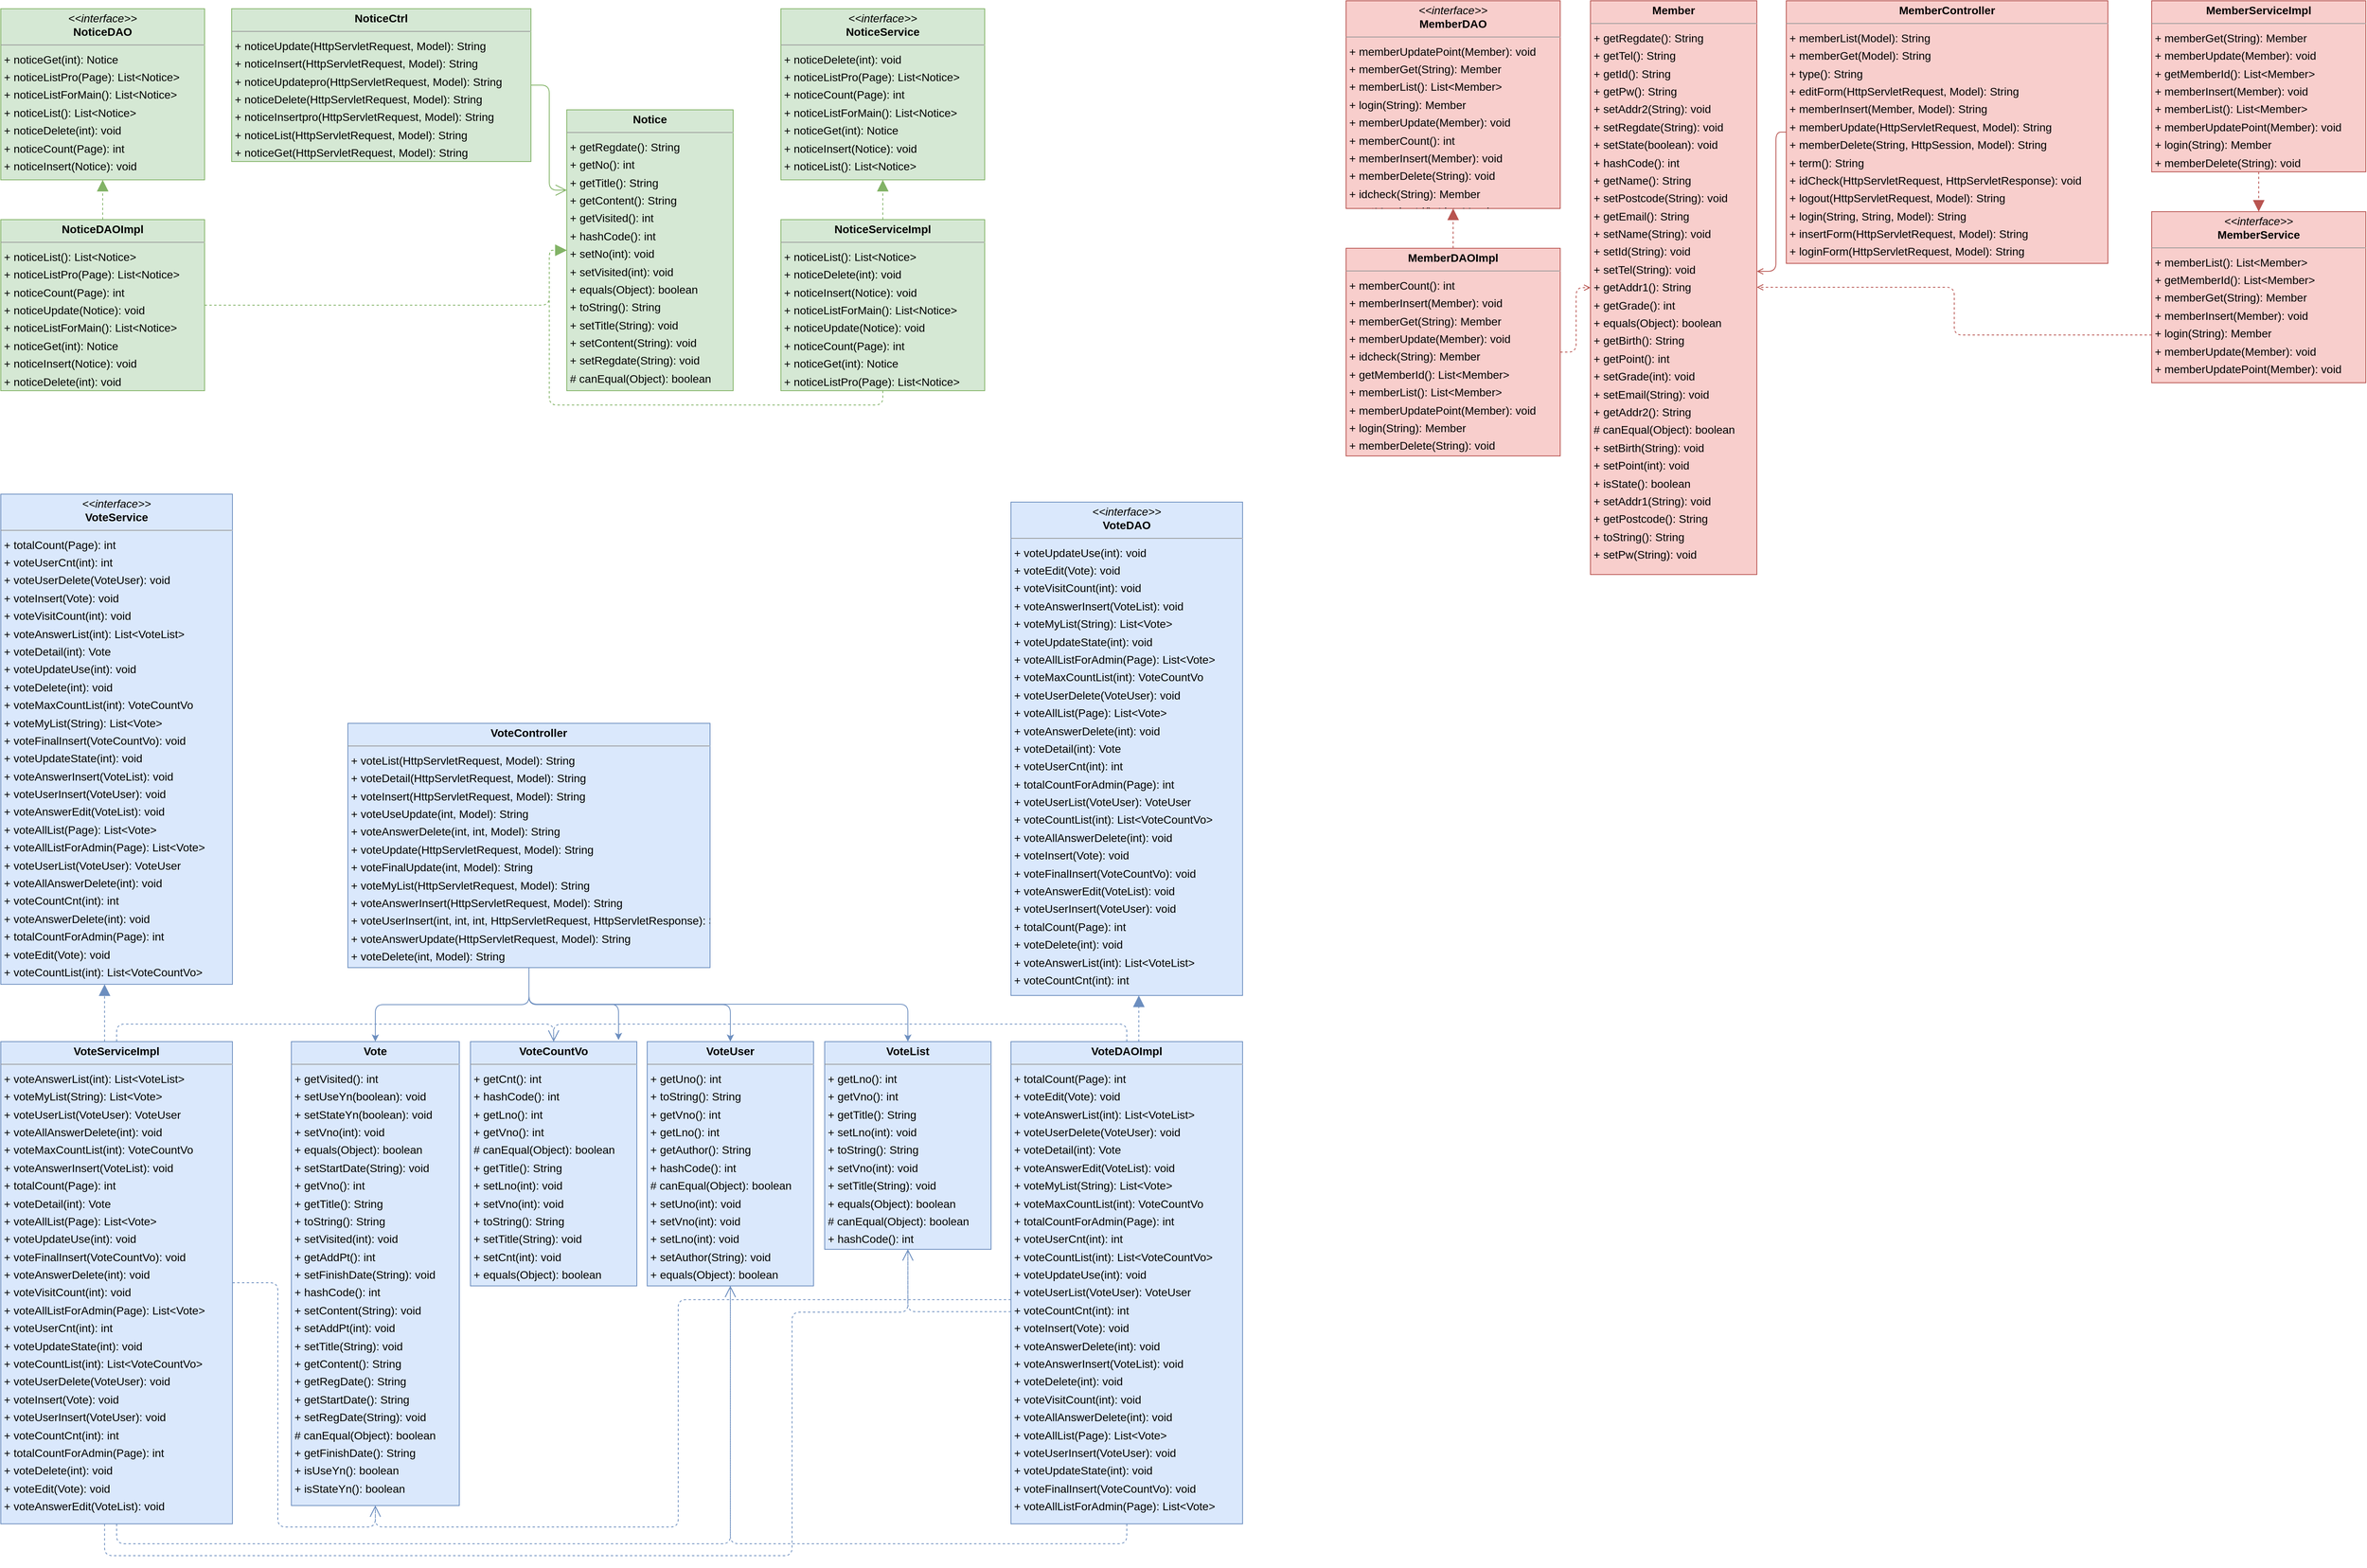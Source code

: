 <mxfile version="21.8.0" type="device">
  <diagram id="FxvBT6US9hTsrmbxhvwM" name="페이지-1">
    <mxGraphModel dx="5585" dy="3155" grid="1" gridSize="10" guides="1" tooltips="1" connect="1" arrows="1" fold="1" page="0" pageScale="1" pageWidth="827" pageHeight="1169" background="none" math="0" shadow="0">
      <root>
        <mxCell id="0" />
        <mxCell id="1" parent="0" />
        <mxCell id="node0" value="&lt;p style=&quot;margin:0px;margin-top:4px;text-align:center;&quot;&gt;&lt;b&gt;Notice&lt;/b&gt;&lt;/p&gt;&lt;hr size=&quot;1&quot;/&gt;&lt;p style=&quot;margin:0 0 0 4px;line-height:1.6;&quot;&gt;+ getRegdate(): String&lt;br/&gt;+ getNo(): int&lt;br/&gt;+ getTitle(): String&lt;br/&gt;+ getContent(): String&lt;br/&gt;+ getVisited(): int&lt;br/&gt;+ hashCode(): int&lt;br/&gt;+ setNo(int): void&lt;br/&gt;+ setVisited(int): void&lt;br/&gt;+ equals(Object): boolean&lt;br/&gt;+ toString(): String&lt;br/&gt;+ setTitle(String): void&lt;br/&gt;+ setContent(String): void&lt;br/&gt;+ setRegdate(String): void&lt;br/&gt;# canEqual(Object): boolean&lt;/p&gt;" style="verticalAlign=top;align=left;overflow=fill;fontSize=14;fontFamily=Helvetica;html=1;rounded=0;shadow=0;comic=0;labelBackgroundColor=none;strokeWidth=1;fillColor=#d5e8d4;strokeColor=#82b366;" parent="1" vertex="1">
          <mxGeometry x="-1279" y="-963" width="209" height="353" as="geometry" />
        </mxCell>
        <mxCell id="node5" value="&lt;p style=&quot;margin:0px;margin-top:4px;text-align:center;&quot;&gt;&lt;b&gt;NoticeCtrl&lt;/b&gt;&lt;/p&gt;&lt;hr size=&quot;1&quot;/&gt;&lt;p style=&quot;margin:0 0 0 4px;line-height:1.6;&quot;&gt;+ noticeUpdate(HttpServletRequest, Model): String&lt;br/&gt;+ noticeInsert(HttpServletRequest, Model): String&lt;br/&gt;+ noticeUpdatepro(HttpServletRequest, Model): String&lt;br/&gt;+ noticeDelete(HttpServletRequest, Model): String&lt;br/&gt;+ noticeInsertpro(HttpServletRequest, Model): String&lt;br/&gt;+ noticeList(HttpServletRequest, Model): String&lt;br/&gt;+ noticeGet(HttpServletRequest, Model): String&lt;/p&gt;" style="verticalAlign=top;align=left;overflow=fill;fontSize=14;fontFamily=Helvetica;html=1;rounded=0;shadow=0;comic=0;labelBackgroundColor=none;strokeWidth=1;fillColor=#d5e8d4;strokeColor=#82b366;" parent="1" vertex="1">
          <mxGeometry x="-1700" y="-1090" width="376" height="192" as="geometry" />
        </mxCell>
        <mxCell id="node2" value="&lt;p style=&quot;margin:0px;margin-top:4px;text-align:center;&quot;&gt;&lt;i&gt;&amp;lt;&amp;lt;interface&amp;gt;&amp;gt;&lt;/i&gt;&lt;br/&gt;&lt;b&gt;NoticeDAO&lt;/b&gt;&lt;/p&gt;&lt;hr size=&quot;1&quot;/&gt;&lt;p style=&quot;margin:0 0 0 4px;line-height:1.6;&quot;&gt;+ noticeGet(int): Notice&lt;br/&gt;+ noticeListPro(Page): List&amp;lt;Notice&amp;gt;&lt;br/&gt;+ noticeListForMain(): List&amp;lt;Notice&amp;gt;&lt;br/&gt;+ noticeList(): List&amp;lt;Notice&amp;gt;&lt;br/&gt;+ noticeDelete(int): void&lt;br/&gt;+ noticeCount(Page): int&lt;br/&gt;+ noticeInsert(Notice): void&lt;br/&gt;+ noticeUpdate(Notice): void&lt;/p&gt;" style="verticalAlign=top;align=left;overflow=fill;fontSize=14;fontFamily=Helvetica;html=1;rounded=0;shadow=0;comic=0;labelBackgroundColor=none;strokeWidth=1;fillColor=#d5e8d4;strokeColor=#82b366;" parent="1" vertex="1">
          <mxGeometry x="-1990" y="-1090" width="256" height="215" as="geometry" />
        </mxCell>
        <mxCell id="node1" value="&lt;p style=&quot;margin:0px;margin-top:4px;text-align:center;&quot;&gt;&lt;b&gt;NoticeDAOImpl&lt;/b&gt;&lt;/p&gt;&lt;hr size=&quot;1&quot;/&gt;&lt;p style=&quot;margin:0 0 0 4px;line-height:1.6;&quot;&gt;+ noticeList(): List&amp;lt;Notice&amp;gt;&lt;br/&gt;+ noticeListPro(Page): List&amp;lt;Notice&amp;gt;&lt;br/&gt;+ noticeCount(Page): int&lt;br/&gt;+ noticeUpdate(Notice): void&lt;br/&gt;+ noticeListForMain(): List&amp;lt;Notice&amp;gt;&lt;br/&gt;+ noticeGet(int): Notice&lt;br/&gt;+ noticeInsert(Notice): void&lt;br/&gt;+ noticeDelete(int): void&lt;/p&gt;" style="verticalAlign=top;align=left;overflow=fill;fontSize=14;fontFamily=Helvetica;html=1;rounded=0;shadow=0;comic=0;labelBackgroundColor=none;strokeWidth=1;fillColor=#d5e8d4;strokeColor=#82b366;" parent="1" vertex="1">
          <mxGeometry x="-1990" y="-825" width="256" height="215" as="geometry" />
        </mxCell>
        <mxCell id="node4" value="&lt;p style=&quot;margin:0px;margin-top:4px;text-align:center;&quot;&gt;&lt;i&gt;&amp;lt;&amp;lt;interface&amp;gt;&amp;gt;&lt;/i&gt;&lt;br/&gt;&lt;b&gt;NoticeService&lt;/b&gt;&lt;/p&gt;&lt;hr size=&quot;1&quot;/&gt;&lt;p style=&quot;margin:0 0 0 4px;line-height:1.6;&quot;&gt;+ noticeDelete(int): void&lt;br/&gt;+ noticeListPro(Page): List&amp;lt;Notice&amp;gt;&lt;br/&gt;+ noticeCount(Page): int&lt;br/&gt;+ noticeListForMain(): List&amp;lt;Notice&amp;gt;&lt;br/&gt;+ noticeGet(int): Notice&lt;br/&gt;+ noticeInsert(Notice): void&lt;br/&gt;+ noticeList(): List&amp;lt;Notice&amp;gt;&lt;br/&gt;+ noticeUpdate(Notice): void&lt;/p&gt;" style="verticalAlign=top;align=left;overflow=fill;fontSize=14;fontFamily=Helvetica;html=1;rounded=0;shadow=0;comic=0;labelBackgroundColor=none;strokeWidth=1;fillColor=#d5e8d4;strokeColor=#82b366;" parent="1" vertex="1">
          <mxGeometry x="-1010" y="-1090" width="256" height="215" as="geometry" />
        </mxCell>
        <mxCell id="node3" value="&lt;p style=&quot;margin:0px;margin-top:4px;text-align:center;&quot;&gt;&lt;b&gt;NoticeServiceImpl&lt;/b&gt;&lt;/p&gt;&lt;hr size=&quot;1&quot;/&gt;&lt;p style=&quot;margin:0 0 0 4px;line-height:1.6;&quot;&gt;+ noticeList(): List&amp;lt;Notice&amp;gt;&lt;br/&gt;+ noticeDelete(int): void&lt;br/&gt;+ noticeInsert(Notice): void&lt;br/&gt;+ noticeListForMain(): List&amp;lt;Notice&amp;gt;&lt;br/&gt;+ noticeUpdate(Notice): void&lt;br/&gt;+ noticeCount(Page): int&lt;br/&gt;+ noticeGet(int): Notice&lt;br/&gt;+ noticeListPro(Page): List&amp;lt;Notice&amp;gt;&lt;/p&gt;" style="verticalAlign=top;align=left;overflow=fill;fontSize=14;fontFamily=Helvetica;html=1;rounded=0;shadow=0;comic=0;labelBackgroundColor=none;strokeWidth=1;fillColor=#d5e8d4;strokeColor=#82b366;" parent="1" vertex="1">
          <mxGeometry x="-1010" y="-825" width="256" height="215" as="geometry" />
        </mxCell>
        <mxCell id="edge4" value="" style="html=1;rounded=1;edgeStyle=orthogonalEdgeStyle;startArrow=none;endArrow=open;endSize=12;strokeColor=#82b366;exitX=1.000;exitY=0.500;exitDx=0;exitDy=0;endFill=0;fillColor=#d5e8d4;" parent="1" source="node5" target="node0" edge="1">
          <mxGeometry width="50" height="50" relative="1" as="geometry">
            <Array as="points">
              <mxPoint x="-1301" y="-994" />
              <mxPoint x="-1301" y="-862" />
            </Array>
          </mxGeometry>
        </mxCell>
        <mxCell id="edge2" value="" style="html=1;rounded=1;edgeStyle=orthogonalEdgeStyle;dashed=1;startArrow=none;endArrow=block;endSize=12;strokeColor=#82b366;exitX=1.000;exitY=0.500;exitDx=0;exitDy=0;entryX=0.000;entryY=0.500;entryDx=0;entryDy=0;fillColor=#d5e8d4;" parent="1" source="node1" target="node0" edge="1">
          <mxGeometry width="50" height="50" relative="1" as="geometry">
            <Array as="points">
              <mxPoint x="-1301" y="-717" />
              <mxPoint x="-1301" y="-786" />
            </Array>
          </mxGeometry>
        </mxCell>
        <mxCell id="edge0" value="" style="html=1;rounded=1;edgeStyle=orthogonalEdgeStyle;dashed=1;startArrow=none;endArrow=block;endSize=12;strokeColor=#82b366;exitX=0.500;exitY=0.000;exitDx=0;exitDy=0;entryX=0.500;entryY=1.000;entryDx=0;entryDy=0;fillColor=#d5e8d4;" parent="1" source="node1" target="node2" edge="1">
          <mxGeometry width="50" height="50" relative="1" as="geometry">
            <Array as="points" />
          </mxGeometry>
        </mxCell>
        <mxCell id="edge3" value="" style="html=1;rounded=1;edgeStyle=orthogonalEdgeStyle;dashed=1;startArrow=none;endArrow=block;endSize=12;strokeColor=#82b366;exitX=0.500;exitY=1.000;exitDx=0;exitDy=0;entryX=0.000;entryY=0.500;entryDx=0;entryDy=0;fillColor=#d5e8d4;" parent="1" source="node3" target="node0" edge="1">
          <mxGeometry width="50" height="50" relative="1" as="geometry">
            <Array as="points">
              <mxPoint x="-882" y="-592" />
              <mxPoint x="-1301" y="-592" />
              <mxPoint x="-1301" y="-786" />
            </Array>
          </mxGeometry>
        </mxCell>
        <mxCell id="edge1" value="" style="html=1;rounded=1;edgeStyle=orthogonalEdgeStyle;dashed=1;startArrow=none;endArrow=block;endSize=12;strokeColor=#82b366;exitX=0.500;exitY=0.000;exitDx=0;exitDy=0;entryX=0.500;entryY=1.000;entryDx=0;entryDy=0;fillColor=#d5e8d4;" parent="1" source="node3" target="node4" edge="1">
          <mxGeometry width="50" height="50" relative="1" as="geometry">
            <Array as="points" />
          </mxGeometry>
        </mxCell>
        <mxCell id="oyYEWW1cMjYgj1d-RSy1-1" value="&lt;p style=&quot;margin:0px;margin-top:4px;text-align:center;&quot;&gt;&lt;b&gt;Vote&lt;/b&gt;&lt;/p&gt;&lt;hr size=&quot;1&quot;/&gt;&lt;p style=&quot;margin:0 0 0 4px;line-height:1.6;&quot;&gt;+ getVisited(): int&lt;br/&gt;+ setUseYn(boolean): void&lt;br/&gt;+ setStateYn(boolean): void&lt;br/&gt;+ setVno(int): void&lt;br/&gt;+ equals(Object): boolean&lt;br/&gt;+ setStartDate(String): void&lt;br/&gt;+ getVno(): int&lt;br/&gt;+ getTitle(): String&lt;br/&gt;+ toString(): String&lt;br/&gt;+ setVisited(int): void&lt;br/&gt;+ getAddPt(): int&lt;br/&gt;+ setFinishDate(String): void&lt;br/&gt;+ hashCode(): int&lt;br/&gt;+ setContent(String): void&lt;br/&gt;+ setAddPt(int): void&lt;br/&gt;+ setTitle(String): void&lt;br/&gt;+ getContent(): String&lt;br/&gt;+ getRegDate(): String&lt;br/&gt;+ getStartDate(): String&lt;br/&gt;+ setRegDate(String): void&lt;br/&gt;# canEqual(Object): boolean&lt;br/&gt;+ getFinishDate(): String&lt;br/&gt;+ isUseYn(): boolean&lt;br/&gt;+ isStateYn(): boolean&lt;/p&gt;" style="verticalAlign=top;align=left;overflow=fill;fontSize=14;fontFamily=Helvetica;html=1;rounded=0;shadow=0;comic=0;labelBackgroundColor=none;strokeWidth=1;fillColor=#dae8fc;strokeColor=#6c8ebf;" vertex="1" parent="1">
          <mxGeometry x="-1625" y="208" width="211" height="583" as="geometry" />
        </mxCell>
        <mxCell id="oyYEWW1cMjYgj1d-RSy1-2" style="edgeStyle=orthogonalEdgeStyle;rounded=1;orthogonalLoop=1;jettySize=auto;html=1;exitX=0.5;exitY=1;exitDx=0;exitDy=0;entryX=0.5;entryY=0;entryDx=0;entryDy=0;fillColor=#dae8fc;strokeColor=#6c8ebf;" edge="1" parent="1" source="oyYEWW1cMjYgj1d-RSy1-5" target="oyYEWW1cMjYgj1d-RSy1-1">
          <mxGeometry relative="1" as="geometry" />
        </mxCell>
        <mxCell id="oyYEWW1cMjYgj1d-RSy1-3" style="edgeStyle=orthogonalEdgeStyle;rounded=1;orthogonalLoop=1;jettySize=auto;html=1;exitX=0.5;exitY=1;exitDx=0;exitDy=0;entryX=0.5;entryY=0;entryDx=0;entryDy=0;fillColor=#dae8fc;strokeColor=#6c8ebf;" edge="1" parent="1" source="oyYEWW1cMjYgj1d-RSy1-5" target="oyYEWW1cMjYgj1d-RSy1-12">
          <mxGeometry relative="1" as="geometry" />
        </mxCell>
        <mxCell id="oyYEWW1cMjYgj1d-RSy1-4" style="edgeStyle=orthogonalEdgeStyle;rounded=1;orthogonalLoop=1;jettySize=auto;html=1;exitX=0.5;exitY=1;exitDx=0;exitDy=0;entryX=0.5;entryY=0;entryDx=0;entryDy=0;fillColor=#dae8fc;strokeColor=#6c8ebf;" edge="1" parent="1" source="oyYEWW1cMjYgj1d-RSy1-5" target="oyYEWW1cMjYgj1d-RSy1-9">
          <mxGeometry relative="1" as="geometry">
            <Array as="points">
              <mxPoint x="-1327" y="161" />
              <mxPoint x="-851" y="161" />
            </Array>
          </mxGeometry>
        </mxCell>
        <mxCell id="oyYEWW1cMjYgj1d-RSy1-5" value="&lt;p style=&quot;margin:0px;margin-top:4px;text-align:center;&quot;&gt;&lt;b&gt;VoteController&lt;/b&gt;&lt;/p&gt;&lt;hr size=&quot;1&quot;/&gt;&lt;p style=&quot;margin:0 0 0 4px;line-height:1.6;&quot;&gt;+ voteList(HttpServletRequest, Model): String&lt;br/&gt;+ voteDetail(HttpServletRequest, Model): String&lt;br/&gt;+ voteInsert(HttpServletRequest, Model): String&lt;br/&gt;+ voteUseUpdate(int, Model): String&lt;br/&gt;+ voteAnswerDelete(int, int, Model): String&lt;br/&gt;+ voteUpdate(HttpServletRequest, Model): String&lt;br/&gt;+ voteFinalUpdate(int, Model): String&lt;br/&gt;+ voteMyList(HttpServletRequest, Model): String&lt;br/&gt;+ voteAnswerInsert(HttpServletRequest, Model): String&lt;br/&gt;+ voteUserInsert(int, int, int, HttpServletRequest, HttpServletResponse): String&lt;br/&gt;+ voteAnswerUpdate(HttpServletRequest, Model): String&lt;br/&gt;+ voteDelete(int, Model): String&lt;/p&gt;" style="verticalAlign=top;align=left;overflow=fill;fontSize=14;fontFamily=Helvetica;html=1;rounded=0;shadow=0;comic=0;labelBackgroundColor=none;strokeWidth=1;fillColor=#dae8fc;strokeColor=#6c8ebf;" vertex="1" parent="1">
          <mxGeometry x="-1554" y="-192" width="455" height="307" as="geometry" />
        </mxCell>
        <mxCell id="oyYEWW1cMjYgj1d-RSy1-6" value="&lt;p style=&quot;margin:0px;margin-top:4px;text-align:center;&quot;&gt;&lt;b&gt;VoteCountVo&lt;/b&gt;&lt;/p&gt;&lt;hr size=&quot;1&quot;/&gt;&lt;p style=&quot;margin:0 0 0 4px;line-height:1.6;&quot;&gt;+ getCnt(): int&lt;br/&gt;+ hashCode(): int&lt;br/&gt;+ getLno(): int&lt;br/&gt;+ getVno(): int&lt;br/&gt;# canEqual(Object): boolean&lt;br/&gt;+ getTitle(): String&lt;br/&gt;+ setLno(int): void&lt;br/&gt;+ setVno(int): void&lt;br/&gt;+ toString(): String&lt;br/&gt;+ setTitle(String): void&lt;br/&gt;+ setCnt(int): void&lt;br/&gt;+ equals(Object): boolean&lt;/p&gt;" style="verticalAlign=top;align=left;overflow=fill;fontSize=14;fontFamily=Helvetica;html=1;rounded=0;shadow=0;comic=0;labelBackgroundColor=none;strokeWidth=1;fillColor=#dae8fc;strokeColor=#6c8ebf;" vertex="1" parent="1">
          <mxGeometry x="-1400" y="208" width="209" height="307" as="geometry" />
        </mxCell>
        <mxCell id="oyYEWW1cMjYgj1d-RSy1-7" value="&lt;p style=&quot;margin:0px;margin-top:4px;text-align:center;&quot;&gt;&lt;i&gt;&amp;lt;&amp;lt;interface&amp;gt;&amp;gt;&lt;/i&gt;&lt;br/&gt;&lt;b&gt;VoteDAO&lt;/b&gt;&lt;/p&gt;&lt;hr size=&quot;1&quot;/&gt;&lt;p style=&quot;margin:0 0 0 4px;line-height:1.6;&quot;&gt;+ voteUpdateUse(int): void&lt;br/&gt;+ voteEdit(Vote): void&lt;br/&gt;+ voteVisitCount(int): void&lt;br/&gt;+ voteAnswerInsert(VoteList): void&lt;br/&gt;+ voteMyList(String): List&amp;lt;Vote&amp;gt;&lt;br/&gt;+ voteUpdateState(int): void&lt;br/&gt;+ voteAllListForAdmin(Page): List&amp;lt;Vote&amp;gt;&lt;br/&gt;+ voteMaxCountList(int): VoteCountVo&lt;br/&gt;+ voteUserDelete(VoteUser): void&lt;br/&gt;+ voteAllList(Page): List&amp;lt;Vote&amp;gt;&lt;br/&gt;+ voteAnswerDelete(int): void&lt;br/&gt;+ voteDetail(int): Vote&lt;br/&gt;+ voteUserCnt(int): int&lt;br/&gt;+ totalCountForAdmin(Page): int&lt;br/&gt;+ voteUserList(VoteUser): VoteUser&lt;br/&gt;+ voteCountList(int): List&amp;lt;VoteCountVo&amp;gt;&lt;br/&gt;+ voteAllAnswerDelete(int): void&lt;br/&gt;+ voteInsert(Vote): void&lt;br/&gt;+ voteFinalInsert(VoteCountVo): void&lt;br/&gt;+ voteAnswerEdit(VoteList): void&lt;br/&gt;+ voteUserInsert(VoteUser): void&lt;br/&gt;+ totalCount(Page): int&lt;br/&gt;+ voteDelete(int): void&lt;br/&gt;+ voteAnswerList(int): List&amp;lt;VoteList&amp;gt;&lt;br/&gt;+ voteCountCnt(int): int&lt;/p&gt;" style="verticalAlign=top;align=left;overflow=fill;fontSize=14;fontFamily=Helvetica;html=1;rounded=0;shadow=0;comic=0;labelBackgroundColor=none;strokeWidth=1;fillColor=#dae8fc;strokeColor=#6c8ebf;" vertex="1" parent="1">
          <mxGeometry x="-721" y="-470" width="291" height="620" as="geometry" />
        </mxCell>
        <mxCell id="oyYEWW1cMjYgj1d-RSy1-8" value="&lt;p style=&quot;margin:0px;margin-top:4px;text-align:center;&quot;&gt;&lt;b&gt;VoteDAOImpl&lt;/b&gt;&lt;/p&gt;&lt;hr size=&quot;1&quot;/&gt;&lt;p style=&quot;margin:0 0 0 4px;line-height:1.6;&quot;&gt;+ totalCount(Page): int&lt;br/&gt;+ voteEdit(Vote): void&lt;br/&gt;+ voteAnswerList(int): List&amp;lt;VoteList&amp;gt;&lt;br/&gt;+ voteUserDelete(VoteUser): void&lt;br/&gt;+ voteDetail(int): Vote&lt;br/&gt;+ voteAnswerEdit(VoteList): void&lt;br/&gt;+ voteMyList(String): List&amp;lt;Vote&amp;gt;&lt;br/&gt;+ voteMaxCountList(int): VoteCountVo&lt;br/&gt;+ totalCountForAdmin(Page): int&lt;br/&gt;+ voteUserCnt(int): int&lt;br/&gt;+ voteCountList(int): List&amp;lt;VoteCountVo&amp;gt;&lt;br/&gt;+ voteUpdateUse(int): void&lt;br/&gt;+ voteUserList(VoteUser): VoteUser&lt;br/&gt;+ voteCountCnt(int): int&lt;br/&gt;+ voteInsert(Vote): void&lt;br/&gt;+ voteAnswerDelete(int): void&lt;br/&gt;+ voteAnswerInsert(VoteList): void&lt;br/&gt;+ voteDelete(int): void&lt;br/&gt;+ voteVisitCount(int): void&lt;br/&gt;+ voteAllAnswerDelete(int): void&lt;br/&gt;+ voteAllList(Page): List&amp;lt;Vote&amp;gt;&lt;br/&gt;+ voteUserInsert(VoteUser): void&lt;br/&gt;+ voteUpdateState(int): void&lt;br/&gt;+ voteFinalInsert(VoteCountVo): void&lt;br/&gt;+ voteAllListForAdmin(Page): List&amp;lt;Vote&amp;gt;&lt;/p&gt;" style="verticalAlign=top;align=left;overflow=fill;fontSize=14;fontFamily=Helvetica;html=1;rounded=0;shadow=0;comic=0;labelBackgroundColor=none;strokeWidth=1;fillColor=#dae8fc;strokeColor=#6c8ebf;" vertex="1" parent="1">
          <mxGeometry x="-721" y="208" width="291" height="606" as="geometry" />
        </mxCell>
        <mxCell id="oyYEWW1cMjYgj1d-RSy1-9" value="&lt;p style=&quot;margin:0px;margin-top:4px;text-align:center;&quot;&gt;&lt;b&gt;VoteList&lt;/b&gt;&lt;/p&gt;&lt;hr size=&quot;1&quot;/&gt;&lt;p style=&quot;margin:0 0 0 4px;line-height:1.6;&quot;&gt;+ getLno(): int&lt;br/&gt;+ getVno(): int&lt;br/&gt;+ getTitle(): String&lt;br/&gt;+ setLno(int): void&lt;br/&gt;+ toString(): String&lt;br/&gt;+ setVno(int): void&lt;br/&gt;+ setTitle(String): void&lt;br/&gt;+ equals(Object): boolean&lt;br/&gt;# canEqual(Object): boolean&lt;br/&gt;+ hashCode(): int&lt;/p&gt;" style="verticalAlign=top;align=left;overflow=fill;fontSize=14;fontFamily=Helvetica;html=1;rounded=0;shadow=0;comic=0;labelBackgroundColor=none;strokeWidth=1;fillColor=#dae8fc;strokeColor=#6c8ebf;" vertex="1" parent="1">
          <mxGeometry x="-955" y="208" width="209" height="261" as="geometry" />
        </mxCell>
        <mxCell id="oyYEWW1cMjYgj1d-RSy1-10" value="&lt;p style=&quot;margin:0px;margin-top:4px;text-align:center;&quot;&gt;&lt;i&gt;&amp;lt;&amp;lt;interface&amp;gt;&amp;gt;&lt;/i&gt;&lt;br/&gt;&lt;b&gt;VoteService&lt;/b&gt;&lt;/p&gt;&lt;hr size=&quot;1&quot;/&gt;&lt;p style=&quot;margin:0 0 0 4px;line-height:1.6;&quot;&gt;+ totalCount(Page): int&lt;br/&gt;+ voteUserCnt(int): int&lt;br/&gt;+ voteUserDelete(VoteUser): void&lt;br/&gt;+ voteInsert(Vote): void&lt;br/&gt;+ voteVisitCount(int): void&lt;br/&gt;+ voteAnswerList(int): List&amp;lt;VoteList&amp;gt;&lt;br/&gt;+ voteDetail(int): Vote&lt;br/&gt;+ voteUpdateUse(int): void&lt;br/&gt;+ voteDelete(int): void&lt;br/&gt;+ voteMaxCountList(int): VoteCountVo&lt;br/&gt;+ voteMyList(String): List&amp;lt;Vote&amp;gt;&lt;br/&gt;+ voteFinalInsert(VoteCountVo): void&lt;br/&gt;+ voteUpdateState(int): void&lt;br/&gt;+ voteAnswerInsert(VoteList): void&lt;br/&gt;+ voteUserInsert(VoteUser): void&lt;br/&gt;+ voteAnswerEdit(VoteList): void&lt;br/&gt;+ voteAllList(Page): List&amp;lt;Vote&amp;gt;&lt;br/&gt;+ voteAllListForAdmin(Page): List&amp;lt;Vote&amp;gt;&lt;br/&gt;+ voteUserList(VoteUser): VoteUser&lt;br/&gt;+ voteAllAnswerDelete(int): void&lt;br/&gt;+ voteCountCnt(int): int&lt;br/&gt;+ voteAnswerDelete(int): void&lt;br/&gt;+ totalCountForAdmin(Page): int&lt;br/&gt;+ voteEdit(Vote): void&lt;br/&gt;+ voteCountList(int): List&amp;lt;VoteCountVo&amp;gt;&lt;/p&gt;" style="verticalAlign=top;align=left;overflow=fill;fontSize=14;fontFamily=Helvetica;html=1;rounded=0;shadow=0;comic=0;labelBackgroundColor=none;strokeWidth=1;fillColor=#dae8fc;strokeColor=#6c8ebf;" vertex="1" parent="1">
          <mxGeometry x="-1990" y="-480" width="291" height="616" as="geometry" />
        </mxCell>
        <mxCell id="oyYEWW1cMjYgj1d-RSy1-11" value="&lt;p style=&quot;margin:0px;margin-top:4px;text-align:center;&quot;&gt;&lt;b&gt;VoteServiceImpl&lt;/b&gt;&lt;/p&gt;&lt;hr size=&quot;1&quot;/&gt;&lt;p style=&quot;margin:0 0 0 4px;line-height:1.6;&quot;&gt;+ voteAnswerList(int): List&amp;lt;VoteList&amp;gt;&lt;br/&gt;+ voteMyList(String): List&amp;lt;Vote&amp;gt;&lt;br/&gt;+ voteUserList(VoteUser): VoteUser&lt;br/&gt;+ voteAllAnswerDelete(int): void&lt;br/&gt;+ voteMaxCountList(int): VoteCountVo&lt;br/&gt;+ voteAnswerInsert(VoteList): void&lt;br/&gt;+ totalCount(Page): int&lt;br/&gt;+ voteDetail(int): Vote&lt;br/&gt;+ voteAllList(Page): List&amp;lt;Vote&amp;gt;&lt;br/&gt;+ voteUpdateUse(int): void&lt;br/&gt;+ voteFinalInsert(VoteCountVo): void&lt;br/&gt;+ voteAnswerDelete(int): void&lt;br/&gt;+ voteVisitCount(int): void&lt;br/&gt;+ voteAllListForAdmin(Page): List&amp;lt;Vote&amp;gt;&lt;br/&gt;+ voteUserCnt(int): int&lt;br/&gt;+ voteUpdateState(int): void&lt;br/&gt;+ voteCountList(int): List&amp;lt;VoteCountVo&amp;gt;&lt;br/&gt;+ voteUserDelete(VoteUser): void&lt;br/&gt;+ voteInsert(Vote): void&lt;br/&gt;+ voteUserInsert(VoteUser): void&lt;br/&gt;+ voteCountCnt(int): int&lt;br/&gt;+ totalCountForAdmin(Page): int&lt;br/&gt;+ voteDelete(int): void&lt;br/&gt;+ voteEdit(Vote): void&lt;br/&gt;+ voteAnswerEdit(VoteList): void&lt;/p&gt;" style="verticalAlign=top;align=left;overflow=fill;fontSize=14;fontFamily=Helvetica;html=1;rounded=0;shadow=0;comic=0;labelBackgroundColor=none;strokeWidth=1;fillColor=#dae8fc;strokeColor=#6c8ebf;" vertex="1" parent="1">
          <mxGeometry x="-1990" y="208" width="291" height="606" as="geometry" />
        </mxCell>
        <mxCell id="oyYEWW1cMjYgj1d-RSy1-12" value="&lt;p style=&quot;margin:0px;margin-top:4px;text-align:center;&quot;&gt;&lt;b&gt;VoteUser&lt;/b&gt;&lt;/p&gt;&lt;hr size=&quot;1&quot;/&gt;&lt;p style=&quot;margin:0 0 0 4px;line-height:1.6;&quot;&gt;+ getUno(): int&lt;br/&gt;+ toString(): String&lt;br/&gt;+ getVno(): int&lt;br/&gt;+ getLno(): int&lt;br/&gt;+ getAuthor(): String&lt;br/&gt;+ hashCode(): int&lt;br/&gt;# canEqual(Object): boolean&lt;br/&gt;+ setUno(int): void&lt;br/&gt;+ setVno(int): void&lt;br/&gt;+ setLno(int): void&lt;br/&gt;+ setAuthor(String): void&lt;br/&gt;+ equals(Object): boolean&lt;/p&gt;" style="verticalAlign=top;align=left;overflow=fill;fontSize=14;fontFamily=Helvetica;html=1;rounded=0;shadow=0;comic=0;labelBackgroundColor=none;strokeWidth=1;fillColor=#dae8fc;strokeColor=#6c8ebf;" vertex="1" parent="1">
          <mxGeometry x="-1178" y="208" width="209" height="307" as="geometry" />
        </mxCell>
        <mxCell id="oyYEWW1cMjYgj1d-RSy1-13" value="" style="html=1;rounded=1;edgeStyle=orthogonalEdgeStyle;dashed=1;startArrow=none;endArrow=open;endSize=12;strokeColor=#6c8ebf;exitX=0.000;exitY=0.535;exitDx=0;exitDy=0;entryX=0.500;entryY=1.000;entryDx=0;entryDy=0;endFill=0;fillColor=#dae8fc;" edge="1" parent="1" source="oyYEWW1cMjYgj1d-RSy1-8" target="oyYEWW1cMjYgj1d-RSy1-1">
          <mxGeometry width="50" height="50" relative="1" as="geometry">
            <Array as="points">
              <mxPoint x="-1139" y="533" />
              <mxPoint x="-1139" y="818" />
              <mxPoint x="-1519" y="818" />
            </Array>
          </mxGeometry>
        </mxCell>
        <mxCell id="oyYEWW1cMjYgj1d-RSy1-14" value="" style="html=1;rounded=1;edgeStyle=orthogonalEdgeStyle;dashed=1;startArrow=none;endArrow=open;endSize=12;strokeColor=#6c8ebf;exitX=0.500;exitY=0.000;exitDx=0;exitDy=0;entryX=0.500;entryY=0.000;entryDx=0;entryDy=0;endFill=0;fillColor=#dae8fc;" edge="1" parent="1" source="oyYEWW1cMjYgj1d-RSy1-8" target="oyYEWW1cMjYgj1d-RSy1-6">
          <mxGeometry width="50" height="50" relative="1" as="geometry">
            <Array as="points">
              <mxPoint x="-575" y="186" />
              <mxPoint x="-1295" y="186" />
            </Array>
          </mxGeometry>
        </mxCell>
        <mxCell id="oyYEWW1cMjYgj1d-RSy1-15" value="" style="html=1;rounded=1;edgeStyle=orthogonalEdgeStyle;dashed=1;startArrow=none;endArrow=block;endSize=12;strokeColor=#6c8ebf;exitX=0.552;exitY=0.000;exitDx=0;exitDy=0;entryX=0.552;entryY=1.000;entryDx=0;entryDy=0;fillColor=#dae8fc;" edge="1" parent="1" source="oyYEWW1cMjYgj1d-RSy1-8" target="oyYEWW1cMjYgj1d-RSy1-7">
          <mxGeometry width="50" height="50" relative="1" as="geometry">
            <Array as="points" />
          </mxGeometry>
        </mxCell>
        <mxCell id="oyYEWW1cMjYgj1d-RSy1-16" value="" style="html=1;rounded=1;edgeStyle=orthogonalEdgeStyle;dashed=1;startArrow=none;endArrow=open;endSize=12;strokeColor=#6c8ebf;exitX=0.000;exitY=0.560;exitDx=0;exitDy=0;entryX=0.500;entryY=1.000;entryDx=0;entryDy=0;endFill=0;fillColor=#dae8fc;" edge="1" parent="1" source="oyYEWW1cMjYgj1d-RSy1-8" target="oyYEWW1cMjYgj1d-RSy1-9">
          <mxGeometry width="50" height="50" relative="1" as="geometry">
            <Array as="points">
              <mxPoint x="-850" y="547" />
            </Array>
          </mxGeometry>
        </mxCell>
        <mxCell id="oyYEWW1cMjYgj1d-RSy1-17" value="" style="html=1;rounded=1;edgeStyle=orthogonalEdgeStyle;dashed=1;startArrow=none;endArrow=open;endSize=12;strokeColor=#6c8ebf;exitX=0.500;exitY=1.000;exitDx=0;exitDy=0;entryX=0.500;entryY=1.000;entryDx=0;entryDy=0;endFill=0;fillColor=#dae8fc;" edge="1" parent="1" source="oyYEWW1cMjYgj1d-RSy1-8" target="oyYEWW1cMjYgj1d-RSy1-12">
          <mxGeometry width="50" height="50" relative="1" as="geometry">
            <Array as="points">
              <mxPoint x="-575" y="839" />
              <mxPoint x="-1073" y="839" />
            </Array>
          </mxGeometry>
        </mxCell>
        <mxCell id="oyYEWW1cMjYgj1d-RSy1-18" value="" style="html=1;rounded=1;edgeStyle=orthogonalEdgeStyle;dashed=1;startArrow=none;endArrow=open;endSize=12;strokeColor=#6c8ebf;exitX=1.000;exitY=0.500;exitDx=0;exitDy=0;entryX=0.500;entryY=1.000;entryDx=0;entryDy=0;endFill=0;fillColor=#dae8fc;" edge="1" parent="1" source="oyYEWW1cMjYgj1d-RSy1-11" target="oyYEWW1cMjYgj1d-RSy1-1">
          <mxGeometry width="50" height="50" relative="1" as="geometry">
            <Array as="points">
              <mxPoint x="-1642" y="511" />
              <mxPoint x="-1642" y="818" />
              <mxPoint x="-1519" y="818" />
            </Array>
          </mxGeometry>
        </mxCell>
        <mxCell id="oyYEWW1cMjYgj1d-RSy1-19" value="" style="html=1;rounded=1;edgeStyle=orthogonalEdgeStyle;dashed=1;startArrow=none;endArrow=open;endSize=12;strokeColor=#6c8ebf;exitX=0.500;exitY=0.000;exitDx=0;exitDy=0;entryX=0.500;entryY=0.000;entryDx=0;entryDy=0;endFill=0;fillColor=#dae8fc;" edge="1" parent="1" source="oyYEWW1cMjYgj1d-RSy1-11" target="oyYEWW1cMjYgj1d-RSy1-6">
          <mxGeometry width="50" height="50" relative="1" as="geometry">
            <Array as="points">
              <mxPoint x="-1845" y="186" />
              <mxPoint x="-1296" y="186" />
            </Array>
          </mxGeometry>
        </mxCell>
        <mxCell id="oyYEWW1cMjYgj1d-RSy1-20" value="" style="html=1;rounded=1;edgeStyle=orthogonalEdgeStyle;dashed=1;startArrow=none;endArrow=open;endSize=12;strokeColor=#6c8ebf;exitX=0.448;exitY=1.000;exitDx=0;exitDy=0;entryX=0.500;entryY=1.000;entryDx=0;entryDy=0;endFill=0;fillColor=#dae8fc;" edge="1" parent="1" source="oyYEWW1cMjYgj1d-RSy1-11" target="oyYEWW1cMjYgj1d-RSy1-9">
          <mxGeometry width="50" height="50" relative="1" as="geometry">
            <Array as="points">
              <mxPoint x="-1860" y="854" />
              <mxPoint x="-996" y="854" />
              <mxPoint x="-996" y="548" />
              <mxPoint x="-850" y="547" />
            </Array>
          </mxGeometry>
        </mxCell>
        <mxCell id="oyYEWW1cMjYgj1d-RSy1-21" value="" style="html=1;rounded=1;edgeStyle=orthogonalEdgeStyle;dashed=1;startArrow=none;endArrow=block;endSize=12;strokeColor=#6c8ebf;exitX=0.448;exitY=0.000;exitDx=0;exitDy=0;entryX=0.448;entryY=1.000;entryDx=0;entryDy=0;fillColor=#dae8fc;" edge="1" parent="1" source="oyYEWW1cMjYgj1d-RSy1-11" target="oyYEWW1cMjYgj1d-RSy1-10">
          <mxGeometry width="50" height="50" relative="1" as="geometry">
            <Array as="points" />
          </mxGeometry>
        </mxCell>
        <mxCell id="oyYEWW1cMjYgj1d-RSy1-22" value="" style="html=1;rounded=1;edgeStyle=orthogonalEdgeStyle;dashed=1;startArrow=none;endArrow=open;endSize=12;strokeColor=#6c8ebf;exitX=0.500;exitY=1.000;exitDx=0;exitDy=0;entryX=0.500;entryY=1.000;entryDx=0;entryDy=0;endFill=0;fillColor=#dae8fc;" edge="1" parent="1" source="oyYEWW1cMjYgj1d-RSy1-11" target="oyYEWW1cMjYgj1d-RSy1-12">
          <mxGeometry width="50" height="50" relative="1" as="geometry">
            <Array as="points">
              <mxPoint x="-1845" y="839" />
              <mxPoint x="-1073" y="839" />
            </Array>
          </mxGeometry>
        </mxCell>
        <mxCell id="oyYEWW1cMjYgj1d-RSy1-23" style="edgeStyle=orthogonalEdgeStyle;rounded=1;orthogonalLoop=1;jettySize=auto;html=1;exitX=0.5;exitY=1;exitDx=0;exitDy=0;fillColor=#dae8fc;strokeColor=#6c8ebf;" edge="1" parent="1">
          <mxGeometry relative="1" as="geometry">
            <mxPoint x="-1326.5" y="116" as="sourcePoint" />
            <mxPoint x="-1214" y="206" as="targetPoint" />
            <Array as="points">
              <mxPoint x="-1326" y="161" />
              <mxPoint x="-1214" y="161" />
            </Array>
          </mxGeometry>
        </mxCell>
        <mxCell id="oyYEWW1cMjYgj1d-RSy1-47" value="&lt;p style=&quot;margin:0px;margin-top:4px;text-align:center;&quot;&gt;&lt;b&gt;Member&lt;/b&gt;&lt;/p&gt;&lt;hr size=&quot;1&quot;/&gt;&lt;p style=&quot;margin:0 0 0 4px;line-height:1.6;&quot;&gt;+ getRegdate(): String&lt;br/&gt;+ getTel(): String&lt;br/&gt;+ getId(): String&lt;br/&gt;+ getPw(): String&lt;br/&gt;+ setAddr2(String): void&lt;br/&gt;+ setRegdate(String): void&lt;br/&gt;+ setState(boolean): void&lt;br/&gt;+ hashCode(): int&lt;br/&gt;+ getName(): String&lt;br/&gt;+ setPostcode(String): void&lt;br/&gt;+ getEmail(): String&lt;br/&gt;+ setName(String): void&lt;br/&gt;+ setId(String): void&lt;br/&gt;+ setTel(String): void&lt;br/&gt;+ getAddr1(): String&lt;br/&gt;+ getGrade(): int&lt;br/&gt;+ equals(Object): boolean&lt;br/&gt;+ getBirth(): String&lt;br/&gt;+ getPoint(): int&lt;br/&gt;+ setGrade(int): void&lt;br/&gt;+ setEmail(String): void&lt;br/&gt;+ getAddr2(): String&lt;br/&gt;# canEqual(Object): boolean&lt;br/&gt;+ setBirth(String): void&lt;br/&gt;+ setPoint(int): void&lt;br/&gt;+ isState(): boolean&lt;br/&gt;+ setAddr1(String): void&lt;br/&gt;+ getPostcode(): String&lt;br/&gt;+ toString(): String&lt;br/&gt;+ setPw(String): void&lt;/p&gt;" style="verticalAlign=top;align=left;overflow=fill;fontSize=14;fontFamily=Helvetica;html=1;rounded=0;shadow=0;comic=0;labelBackgroundColor=none;strokeWidth=1;fillColor=#f8cecc;strokeColor=#b85450;" vertex="1" parent="1">
          <mxGeometry x="7" y="-1100" width="209" height="721" as="geometry" />
        </mxCell>
        <mxCell id="oyYEWW1cMjYgj1d-RSy1-48" style="edgeStyle=orthogonalEdgeStyle;rounded=1;orthogonalLoop=1;jettySize=auto;html=1;exitX=0;exitY=0.5;exitDx=0;exitDy=0;endArrow=open;endFill=0;fillColor=#f8cecc;strokeColor=#b85450;" edge="1" parent="1" source="oyYEWW1cMjYgj1d-RSy1-49" target="oyYEWW1cMjYgj1d-RSy1-47">
          <mxGeometry relative="1" as="geometry">
            <Array as="points">
              <mxPoint x="240" y="-935" />
              <mxPoint x="240" y="-760" />
            </Array>
          </mxGeometry>
        </mxCell>
        <mxCell id="oyYEWW1cMjYgj1d-RSy1-49" value="&lt;p style=&quot;margin:0px;margin-top:4px;text-align:center;&quot;&gt;&lt;b&gt;MemberController&lt;/b&gt;&lt;/p&gt;&lt;hr size=&quot;1&quot;/&gt;&lt;p style=&quot;margin:0 0 0 4px;line-height:1.6;&quot;&gt;+ memberList(Model): String&lt;br/&gt;+ memberGet(Model): String&lt;br/&gt;+ type(): String&lt;br/&gt;+ editForm(HttpServletRequest, Model): String&lt;br/&gt;+ memberInsert(Member, Model): String&lt;br/&gt;+ memberUpdate(HttpServletRequest, Model): String&lt;br/&gt;+ memberDelete(String, HttpSession, Model): String&lt;br/&gt;+ term(): String&lt;br/&gt;+ idCheck(HttpServletRequest, HttpServletResponse): void&lt;br/&gt;+ logout(HttpServletRequest, Model): String&lt;br/&gt;+ login(String, String, Model): String&lt;br/&gt;+ insertForm(HttpServletRequest, Model): String&lt;br/&gt;+ loginForm(HttpServletRequest, Model): String&lt;/p&gt;" style="verticalAlign=top;align=left;overflow=fill;fontSize=14;fontFamily=Helvetica;html=1;rounded=0;shadow=0;comic=0;labelBackgroundColor=none;strokeWidth=1;fillColor=#f8cecc;strokeColor=#b85450;" vertex="1" parent="1">
          <mxGeometry x="253" y="-1100" width="404" height="330" as="geometry" />
        </mxCell>
        <mxCell id="oyYEWW1cMjYgj1d-RSy1-50" value="&lt;p style=&quot;margin:0px;margin-top:4px;text-align:center;&quot;&gt;&lt;i&gt;&amp;lt;&amp;lt;interface&amp;gt;&amp;gt;&lt;/i&gt;&lt;br/&gt;&lt;b&gt;MemberDAO&lt;/b&gt;&lt;/p&gt;&lt;hr size=&quot;1&quot;/&gt;&lt;p style=&quot;margin:0 0 0 4px;line-height:1.6;&quot;&gt;+ memberUpdatePoint(Member): void&lt;br/&gt;+ memberGet(String): Member&lt;br/&gt;+ memberList(): List&amp;lt;Member&amp;gt;&lt;br/&gt;+ login(String): Member&lt;br/&gt;+ memberUpdate(Member): void&lt;br/&gt;+ memberCount(): int&lt;br/&gt;+ memberInsert(Member): void&lt;br/&gt;+ memberDelete(String): void&lt;br/&gt;+ idcheck(String): Member&lt;br/&gt;+ getMemberId(): List&amp;lt;Member&amp;gt;&lt;/p&gt;" style="verticalAlign=top;align=left;overflow=fill;fontSize=14;fontFamily=Helvetica;html=1;rounded=0;shadow=0;comic=0;labelBackgroundColor=none;strokeWidth=1;fillColor=#f8cecc;strokeColor=#b85450;" vertex="1" parent="1">
          <mxGeometry x="-300" y="-1100" width="269" height="261" as="geometry" />
        </mxCell>
        <mxCell id="oyYEWW1cMjYgj1d-RSy1-51" style="edgeStyle=orthogonalEdgeStyle;rounded=1;orthogonalLoop=1;jettySize=auto;html=1;exitX=1;exitY=0.5;exitDx=0;exitDy=0;dashed=1;endArrow=open;endFill=0;fillColor=#f8cecc;strokeColor=#b85450;" edge="1" parent="1" source="oyYEWW1cMjYgj1d-RSy1-52" target="oyYEWW1cMjYgj1d-RSy1-47">
          <mxGeometry relative="1" as="geometry" />
        </mxCell>
        <mxCell id="oyYEWW1cMjYgj1d-RSy1-52" value="&lt;p style=&quot;margin:0px;margin-top:4px;text-align:center;&quot;&gt;&lt;b&gt;MemberDAOImpl&lt;/b&gt;&lt;/p&gt;&lt;hr size=&quot;1&quot;/&gt;&lt;p style=&quot;margin:0 0 0 4px;line-height:1.6;&quot;&gt;+ memberCount(): int&lt;br/&gt;+ memberInsert(Member): void&lt;br/&gt;+ memberGet(String): Member&lt;br/&gt;+ memberUpdate(Member): void&lt;br/&gt;+ idcheck(String): Member&lt;br/&gt;+ getMemberId(): List&amp;lt;Member&amp;gt;&lt;br/&gt;+ memberList(): List&amp;lt;Member&amp;gt;&lt;br/&gt;+ memberUpdatePoint(Member): void&lt;br/&gt;+ login(String): Member&lt;br/&gt;+ memberDelete(String): void&lt;/p&gt;" style="verticalAlign=top;align=left;overflow=fill;fontSize=14;fontFamily=Helvetica;html=1;rounded=0;shadow=0;comic=0;labelBackgroundColor=none;strokeWidth=1;fillColor=#f8cecc;strokeColor=#b85450;" vertex="1" parent="1">
          <mxGeometry x="-300" y="-789" width="269" height="261" as="geometry" />
        </mxCell>
        <mxCell id="oyYEWW1cMjYgj1d-RSy1-53" style="edgeStyle=orthogonalEdgeStyle;rounded=1;orthogonalLoop=1;jettySize=auto;html=1;endArrow=open;endFill=0;dashed=1;fillColor=#f8cecc;strokeColor=#b85450;" edge="1" parent="1" source="oyYEWW1cMjYgj1d-RSy1-54" target="oyYEWW1cMjYgj1d-RSy1-47">
          <mxGeometry relative="1" as="geometry">
            <mxPoint x="210" y="-740" as="targetPoint" />
            <Array as="points">
              <mxPoint x="464" y="-680" />
              <mxPoint x="464" y="-740" />
            </Array>
          </mxGeometry>
        </mxCell>
        <mxCell id="oyYEWW1cMjYgj1d-RSy1-54" value="&lt;p style=&quot;margin:0px;margin-top:4px;text-align:center;&quot;&gt;&lt;i&gt;&amp;lt;&amp;lt;interface&amp;gt;&amp;gt;&lt;/i&gt;&lt;br/&gt;&lt;b&gt;MemberService&lt;/b&gt;&lt;/p&gt;&lt;hr size=&quot;1&quot;/&gt;&lt;p style=&quot;margin:0 0 0 4px;line-height:1.6;&quot;&gt;+ memberList(): List&amp;lt;Member&amp;gt;&lt;br/&gt;+ getMemberId(): List&amp;lt;Member&amp;gt;&lt;br/&gt;+ memberGet(String): Member&lt;br/&gt;+ memberInsert(Member): void&lt;br/&gt;+ login(String): Member&lt;br/&gt;+ memberUpdate(Member): void&lt;br/&gt;+ memberUpdatePoint(Member): void&lt;br/&gt;+ memberDelete(String): void&lt;/p&gt;" style="verticalAlign=top;align=left;overflow=fill;fontSize=14;fontFamily=Helvetica;html=1;rounded=0;shadow=0;comic=0;labelBackgroundColor=none;strokeWidth=1;fillColor=#f8cecc;strokeColor=#b85450;" vertex="1" parent="1">
          <mxGeometry x="712" y="-835" width="269" height="215" as="geometry" />
        </mxCell>
        <mxCell id="oyYEWW1cMjYgj1d-RSy1-55" value="&lt;p style=&quot;margin:0px;margin-top:4px;text-align:center;&quot;&gt;&lt;b&gt;MemberServiceImpl&lt;/b&gt;&lt;/p&gt;&lt;hr size=&quot;1&quot;/&gt;&lt;p style=&quot;margin:0 0 0 4px;line-height:1.6;&quot;&gt;+ memberGet(String): Member&lt;br/&gt;+ memberUpdate(Member): void&lt;br/&gt;+ getMemberId(): List&amp;lt;Member&amp;gt;&lt;br/&gt;+ memberInsert(Member): void&lt;br/&gt;+ memberList(): List&amp;lt;Member&amp;gt;&lt;br/&gt;+ memberUpdatePoint(Member): void&lt;br/&gt;+ login(String): Member&lt;br/&gt;+ memberDelete(String): void&lt;/p&gt;" style="verticalAlign=top;align=left;overflow=fill;fontSize=14;fontFamily=Helvetica;html=1;rounded=0;shadow=0;comic=0;labelBackgroundColor=none;strokeWidth=1;fillColor=#f8cecc;strokeColor=#b85450;" vertex="1" parent="1">
          <mxGeometry x="712" y="-1100" width="269" height="215" as="geometry" />
        </mxCell>
        <mxCell id="oyYEWW1cMjYgj1d-RSy1-56" value="" style="html=1;rounded=1;edgeStyle=orthogonalEdgeStyle;dashed=1;startArrow=none;endArrow=block;endSize=12;exitX=0.500;exitY=0.000;exitDx=0;exitDy=0;entryX=0.500;entryY=1.000;entryDx=0;entryDy=0;fillColor=#f8cecc;strokeColor=#b85450;" edge="1" parent="1" source="oyYEWW1cMjYgj1d-RSy1-52" target="oyYEWW1cMjYgj1d-RSy1-50">
          <mxGeometry width="50" height="50" relative="1" as="geometry">
            <Array as="points" />
          </mxGeometry>
        </mxCell>
        <mxCell id="oyYEWW1cMjYgj1d-RSy1-57" value="" style="html=1;rounded=1;edgeStyle=orthogonalEdgeStyle;dashed=1;startArrow=none;endArrow=block;endSize=12;exitX=0.500;exitY=1.000;exitDx=0;exitDy=0;entryX=0.500;entryY=0.000;entryDx=0;entryDy=0;fillColor=#f8cecc;strokeColor=#b85450;" edge="1" parent="1" source="oyYEWW1cMjYgj1d-RSy1-55" target="oyYEWW1cMjYgj1d-RSy1-54">
          <mxGeometry width="50" height="50" relative="1" as="geometry">
            <Array as="points" />
          </mxGeometry>
        </mxCell>
      </root>
    </mxGraphModel>
  </diagram>
</mxfile>
